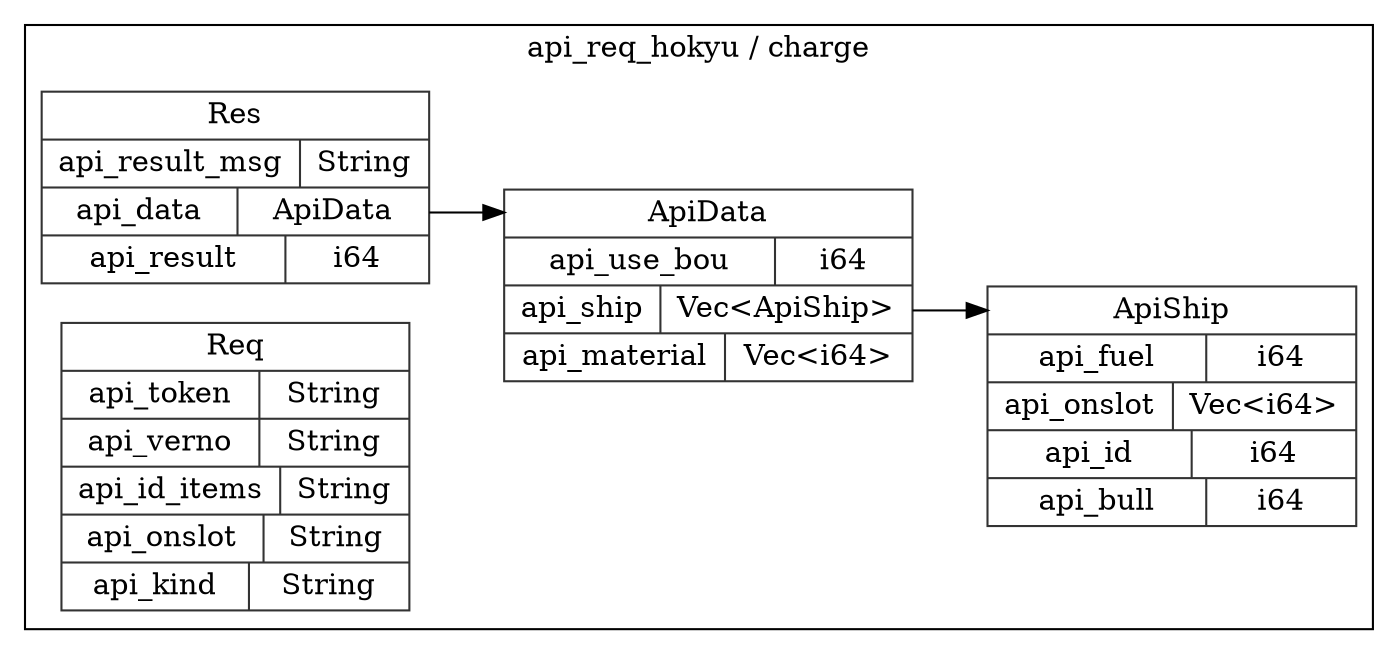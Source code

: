 digraph {
  rankdir=LR;
  subgraph cluster_0 {
    label="api_req_hokyu / charge";
    node [style="filled", color=white, style="solid", color=gray20];
    api_req_hokyu__charge__Res [label="<Res> Res  | { api_result_msg | <api_result_msg> String } | { api_data | <api_data> ApiData } | { api_result | <api_result> i64 }", shape=record];
    api_req_hokyu__charge__ApiData;
    api_req_hokyu__charge__Res:api_data:e -> api_req_hokyu__charge__ApiData:ApiData:w;
    api_req_hokyu__charge__ApiData [label="<ApiData> ApiData  | { api_use_bou | <api_use_bou> i64 } | { api_ship | <api_ship> Vec\<ApiShip\> } | { api_material | <api_material> Vec\<i64\> }", shape=record];
    api_req_hokyu__charge__ApiShip;
    api_req_hokyu__charge__ApiData:api_ship:e -> api_req_hokyu__charge__ApiShip:ApiShip:w;
    api_req_hokyu__charge__ApiShip [label="<ApiShip> ApiShip  | { api_fuel | <api_fuel> i64 } | { api_onslot | <api_onslot> Vec\<i64\> } | { api_id | <api_id> i64 } | { api_bull | <api_bull> i64 }", shape=record];
    api_req_hokyu__charge__Req [label="<Req> Req  | { api_token | <api_token> String } | { api_verno | <api_verno> String } | { api_id_items | <api_id_items> String } | { api_onslot | <api_onslot> String } | { api_kind | <api_kind> String }", shape=record];
  }
}
